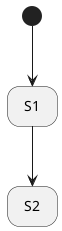 @startuml
'https://plantuml.com/state-diagram

'hide description area for state without description
hide empty description

state S1
state S2


[*] --> S1
S1 -down-> S2

@enduml